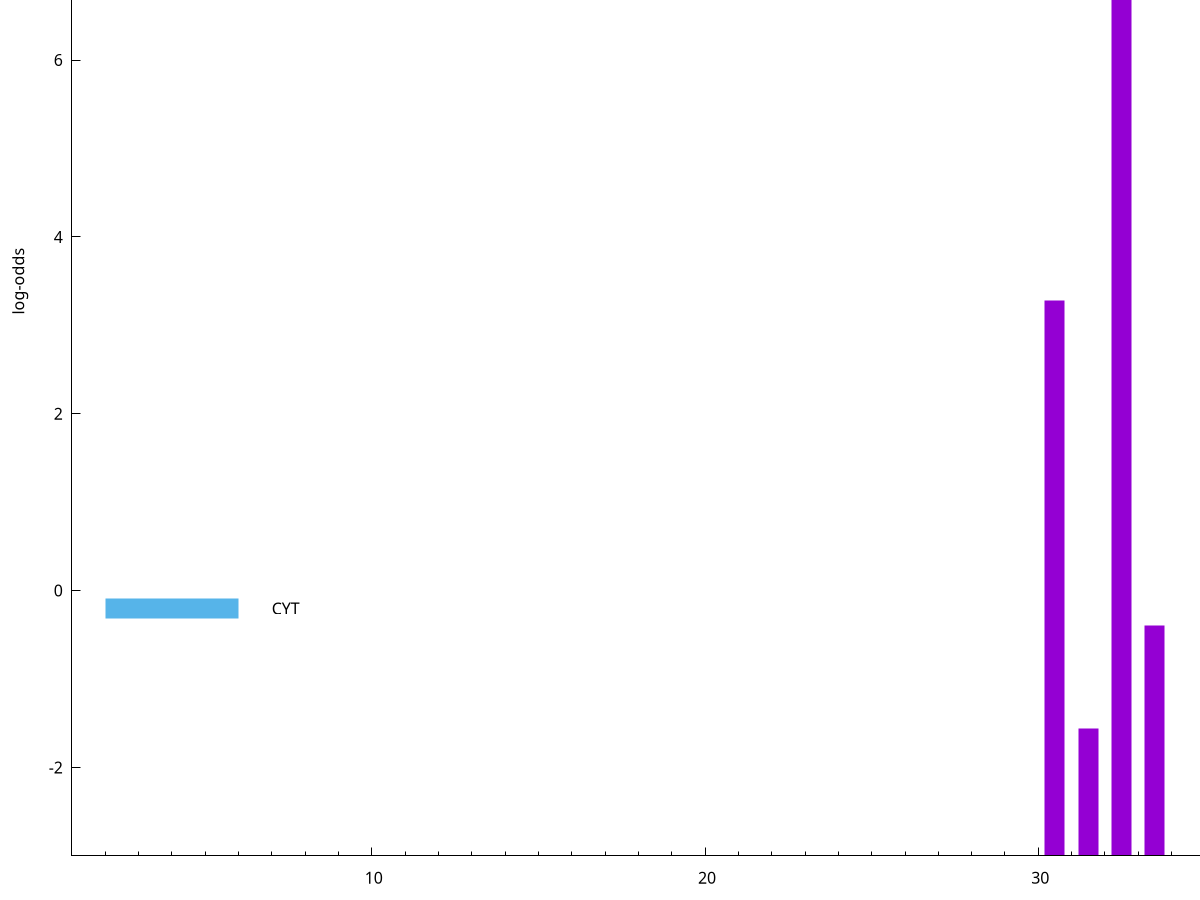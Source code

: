set title "LipoP predictions for SRR4017837.gff"
set size 2., 1.4
set xrange [1:70] 
set mxtics 10
set yrange [-3:10]
set y2range [0:13]
set ylabel "log-odds"
set term postscript eps color solid "Helvetica" 30
set output "SRR4017837.gff2.eps"
set arrow from 2,8.18901 to 6,8.18901 nohead lt 1 lw 20
set label "SpI" at 7,8.18901
set arrow from 2,-0.200913 to 6,-0.200913 nohead lt 3 lw 20
set label "CYT" at 7,-0.200913
set arrow from 2,8.18901 to 6,8.18901 nohead lt 1 lw 20
set label "SpI" at 7,8.18901
# NOTE: The scores below are the log-odds scores with the threshold
# NOTE: subtracted (a hack to make gnuplot make the histogram all
# NOTE: look nice).
plot "-" axes x1y2 title "" with impulses lt 1 lw 20
32.500000 11.133800
30.500000 6.282410
33.500000 2.601077
31.500000 1.437060
e
exit
